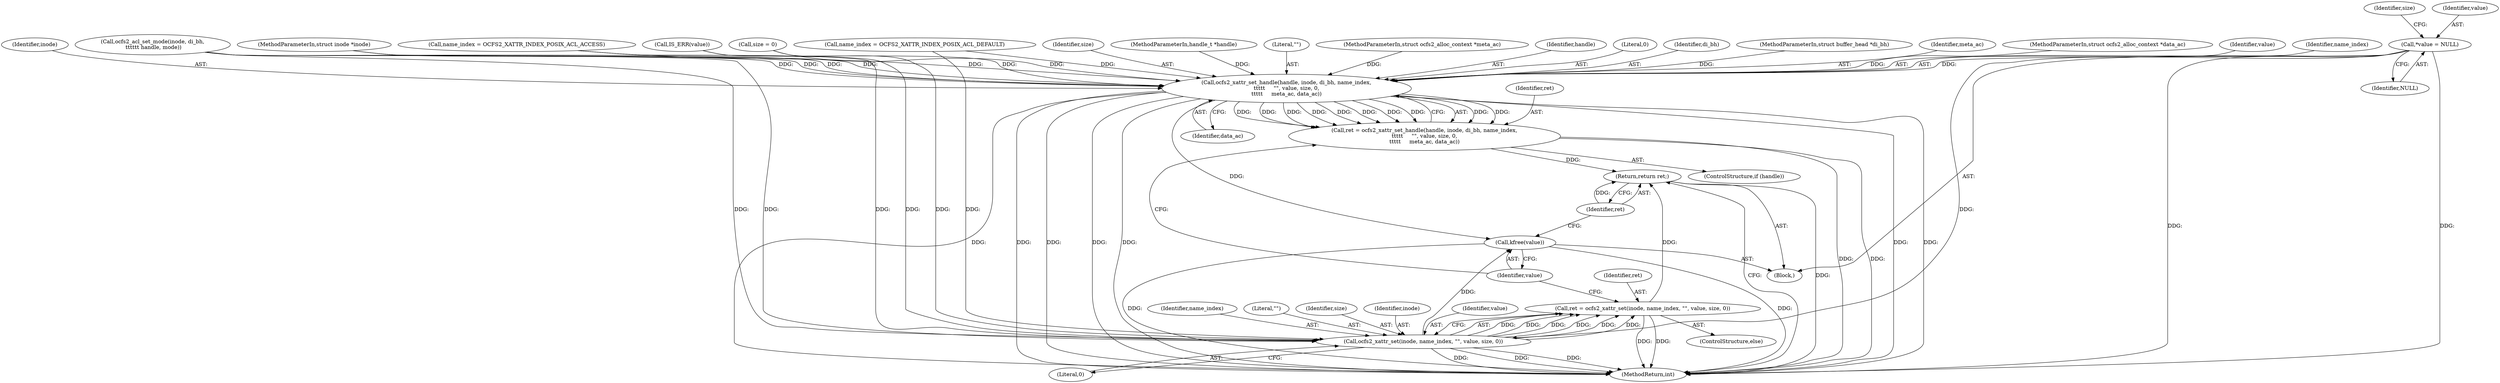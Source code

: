 digraph "0_linux_073931017b49d9458aa351605b43a7e34598caef_9@pointer" {
"1000111" [label="(Call,*value = NULL)"];
"1000216" [label="(Call,ocfs2_xattr_set_handle(handle, inode, di_bh, name_index,\n\t\t\t\t\t     \"\", value, size, 0,\n\t\t\t\t\t     meta_ac, data_ac))"];
"1000214" [label="(Call,ret = ocfs2_xattr_set_handle(handle, inode, di_bh, name_index,\n\t\t\t\t\t     \"\", value, size, 0,\n\t\t\t\t\t     meta_ac, data_ac))"];
"1000239" [label="(Return,return ret;)"];
"1000237" [label="(Call,kfree(value))"];
"1000230" [label="(Call,ocfs2_xattr_set(inode, name_index, \"\", value, size, 0))"];
"1000228" [label="(Call,ret = ocfs2_xattr_set(inode, name_index, \"\", value, size, 0))"];
"1000217" [label="(Identifier,handle)"];
"1000240" [label="(Identifier,ret)"];
"1000224" [label="(Literal,0)"];
"1000219" [label="(Identifier,di_bh)"];
"1000103" [label="(MethodParameterIn,struct buffer_head *di_bh)"];
"1000116" [label="(Identifier,size)"];
"1000111" [label="(Call,*value = NULL)"];
"1000225" [label="(Identifier,meta_ac)"];
"1000215" [label="(Identifier,ret)"];
"1000115" [label="(Call,size = 0)"];
"1000175" [label="(Call,name_index = OCFS2_XATTR_INDEX_POSIX_ACL_DEFAULT)"];
"1000108" [label="(Block,)"];
"1000232" [label="(Identifier,name_index)"];
"1000214" [label="(Call,ret = ocfs2_xattr_set_handle(handle, inode, di_bh, name_index,\n\t\t\t\t\t     \"\", value, size, 0,\n\t\t\t\t\t     meta_ac, data_ac))"];
"1000216" [label="(Call,ocfs2_xattr_set_handle(handle, inode, di_bh, name_index,\n\t\t\t\t\t     \"\", value, size, 0,\n\t\t\t\t\t     meta_ac, data_ac))"];
"1000107" [label="(MethodParameterIn,struct ocfs2_alloc_context *data_ac)"];
"1000229" [label="(Identifier,ret)"];
"1000236" [label="(Literal,0)"];
"1000205" [label="(Call,IS_ERR(value))"];
"1000131" [label="(Call,name_index = OCFS2_XATTR_INDEX_POSIX_ACL_ACCESS)"];
"1000239" [label="(Return,return ret;)"];
"1000230" [label="(Call,ocfs2_xattr_set(inode, name_index, \"\", value, size, 0))"];
"1000102" [label="(MethodParameterIn,struct inode *inode)"];
"1000164" [label="(Call,ocfs2_acl_set_mode(inode, di_bh,\n \t\t\t\t\t\t handle, mode))"];
"1000222" [label="(Identifier,value)"];
"1000113" [label="(Identifier,NULL)"];
"1000241" [label="(MethodReturn,int)"];
"1000112" [label="(Identifier,value)"];
"1000233" [label="(Literal,\"\")"];
"1000220" [label="(Identifier,name_index)"];
"1000238" [label="(Identifier,value)"];
"1000227" [label="(ControlStructure,else)"];
"1000218" [label="(Identifier,inode)"];
"1000223" [label="(Identifier,size)"];
"1000101" [label="(MethodParameterIn,handle_t *handle)"];
"1000212" [label="(ControlStructure,if (handle))"];
"1000221" [label="(Literal,\"\")"];
"1000235" [label="(Identifier,size)"];
"1000106" [label="(MethodParameterIn,struct ocfs2_alloc_context *meta_ac)"];
"1000237" [label="(Call,kfree(value))"];
"1000228" [label="(Call,ret = ocfs2_xattr_set(inode, name_index, \"\", value, size, 0))"];
"1000226" [label="(Identifier,data_ac)"];
"1000231" [label="(Identifier,inode)"];
"1000234" [label="(Identifier,value)"];
"1000111" -> "1000108"  [label="AST: "];
"1000111" -> "1000113"  [label="CFG: "];
"1000112" -> "1000111"  [label="AST: "];
"1000113" -> "1000111"  [label="AST: "];
"1000116" -> "1000111"  [label="CFG: "];
"1000111" -> "1000241"  [label="DDG: "];
"1000111" -> "1000241"  [label="DDG: "];
"1000111" -> "1000216"  [label="DDG: "];
"1000111" -> "1000230"  [label="DDG: "];
"1000216" -> "1000214"  [label="AST: "];
"1000216" -> "1000226"  [label="CFG: "];
"1000217" -> "1000216"  [label="AST: "];
"1000218" -> "1000216"  [label="AST: "];
"1000219" -> "1000216"  [label="AST: "];
"1000220" -> "1000216"  [label="AST: "];
"1000221" -> "1000216"  [label="AST: "];
"1000222" -> "1000216"  [label="AST: "];
"1000223" -> "1000216"  [label="AST: "];
"1000224" -> "1000216"  [label="AST: "];
"1000225" -> "1000216"  [label="AST: "];
"1000226" -> "1000216"  [label="AST: "];
"1000214" -> "1000216"  [label="CFG: "];
"1000216" -> "1000241"  [label="DDG: "];
"1000216" -> "1000241"  [label="DDG: "];
"1000216" -> "1000241"  [label="DDG: "];
"1000216" -> "1000241"  [label="DDG: "];
"1000216" -> "1000241"  [label="DDG: "];
"1000216" -> "1000241"  [label="DDG: "];
"1000216" -> "1000241"  [label="DDG: "];
"1000216" -> "1000214"  [label="DDG: "];
"1000216" -> "1000214"  [label="DDG: "];
"1000216" -> "1000214"  [label="DDG: "];
"1000216" -> "1000214"  [label="DDG: "];
"1000216" -> "1000214"  [label="DDG: "];
"1000216" -> "1000214"  [label="DDG: "];
"1000216" -> "1000214"  [label="DDG: "];
"1000216" -> "1000214"  [label="DDG: "];
"1000216" -> "1000214"  [label="DDG: "];
"1000216" -> "1000214"  [label="DDG: "];
"1000164" -> "1000216"  [label="DDG: "];
"1000164" -> "1000216"  [label="DDG: "];
"1000164" -> "1000216"  [label="DDG: "];
"1000101" -> "1000216"  [label="DDG: "];
"1000102" -> "1000216"  [label="DDG: "];
"1000103" -> "1000216"  [label="DDG: "];
"1000131" -> "1000216"  [label="DDG: "];
"1000175" -> "1000216"  [label="DDG: "];
"1000205" -> "1000216"  [label="DDG: "];
"1000115" -> "1000216"  [label="DDG: "];
"1000106" -> "1000216"  [label="DDG: "];
"1000107" -> "1000216"  [label="DDG: "];
"1000216" -> "1000237"  [label="DDG: "];
"1000214" -> "1000212"  [label="AST: "];
"1000215" -> "1000214"  [label="AST: "];
"1000238" -> "1000214"  [label="CFG: "];
"1000214" -> "1000241"  [label="DDG: "];
"1000214" -> "1000241"  [label="DDG: "];
"1000214" -> "1000239"  [label="DDG: "];
"1000239" -> "1000108"  [label="AST: "];
"1000239" -> "1000240"  [label="CFG: "];
"1000240" -> "1000239"  [label="AST: "];
"1000241" -> "1000239"  [label="CFG: "];
"1000239" -> "1000241"  [label="DDG: "];
"1000240" -> "1000239"  [label="DDG: "];
"1000228" -> "1000239"  [label="DDG: "];
"1000237" -> "1000108"  [label="AST: "];
"1000237" -> "1000238"  [label="CFG: "];
"1000238" -> "1000237"  [label="AST: "];
"1000240" -> "1000237"  [label="CFG: "];
"1000237" -> "1000241"  [label="DDG: "];
"1000237" -> "1000241"  [label="DDG: "];
"1000230" -> "1000237"  [label="DDG: "];
"1000230" -> "1000228"  [label="AST: "];
"1000230" -> "1000236"  [label="CFG: "];
"1000231" -> "1000230"  [label="AST: "];
"1000232" -> "1000230"  [label="AST: "];
"1000233" -> "1000230"  [label="AST: "];
"1000234" -> "1000230"  [label="AST: "];
"1000235" -> "1000230"  [label="AST: "];
"1000236" -> "1000230"  [label="AST: "];
"1000228" -> "1000230"  [label="CFG: "];
"1000230" -> "1000241"  [label="DDG: "];
"1000230" -> "1000241"  [label="DDG: "];
"1000230" -> "1000241"  [label="DDG: "];
"1000230" -> "1000228"  [label="DDG: "];
"1000230" -> "1000228"  [label="DDG: "];
"1000230" -> "1000228"  [label="DDG: "];
"1000230" -> "1000228"  [label="DDG: "];
"1000230" -> "1000228"  [label="DDG: "];
"1000230" -> "1000228"  [label="DDG: "];
"1000164" -> "1000230"  [label="DDG: "];
"1000102" -> "1000230"  [label="DDG: "];
"1000131" -> "1000230"  [label="DDG: "];
"1000175" -> "1000230"  [label="DDG: "];
"1000205" -> "1000230"  [label="DDG: "];
"1000115" -> "1000230"  [label="DDG: "];
"1000228" -> "1000227"  [label="AST: "];
"1000229" -> "1000228"  [label="AST: "];
"1000238" -> "1000228"  [label="CFG: "];
"1000228" -> "1000241"  [label="DDG: "];
"1000228" -> "1000241"  [label="DDG: "];
}
